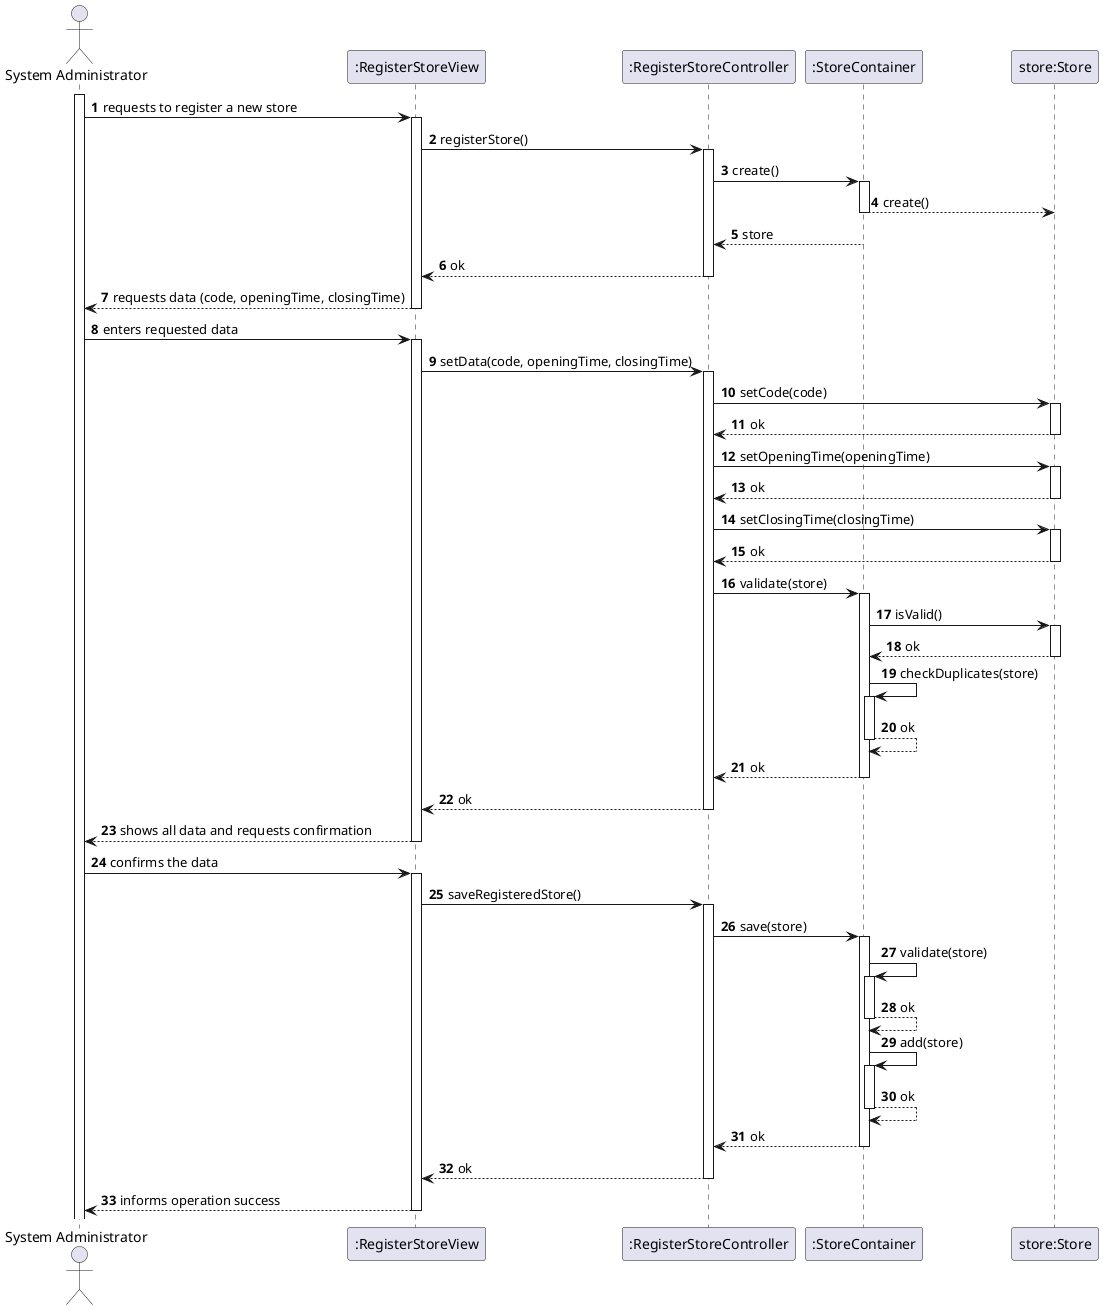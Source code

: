 @startuml
'https://plantuml.com/sequence-diagram

autoactivate on
autonumber

actor "System Administrator" as Admin
participant ":RegisterStoreView" as View
participant ":RegisterStoreController" as Ctrl
participant ":StoreContainer" as Container
participant "store:Store" as Store

activate Admin

Admin -> View: requests to register a new store
View -> Ctrl: registerStore()
Ctrl -> Container: create()
Container --> Store: create()
Container --> Ctrl: store
Ctrl --> View: ok
View --> Admin: requests data (code, openingTime, closingTime)

Admin -> View: enters requested data
View -> Ctrl: setData(code, openingTime, closingTime)
Ctrl -> Store: setCode(code)
Store --> Ctrl: ok
Ctrl -> Store: setOpeningTime(openingTime)
Store --> Ctrl: ok
Ctrl -> Store: setClosingTime(closingTime)
Store --> Ctrl: ok
Ctrl -> Container: validate(store)
Container -> Store: isValid()
Store --> Container: ok
Container -> Container: checkDuplicates(store)
Container --> Container: ok
Container --> Ctrl: ok
Ctrl --> View: ok
View --> Admin: shows all data and requests confirmation

Admin -> View: confirms the data
View -> Ctrl: saveRegisteredStore()
Ctrl -> Container: save(store)
Container -> Container: validate(store)
Container --> Container: ok
Container -> Container: add(store)
Container --> Container: ok
Container --> Ctrl: ok
Ctrl --> View: ok
View --> Admin: informs operation success

@enduml
